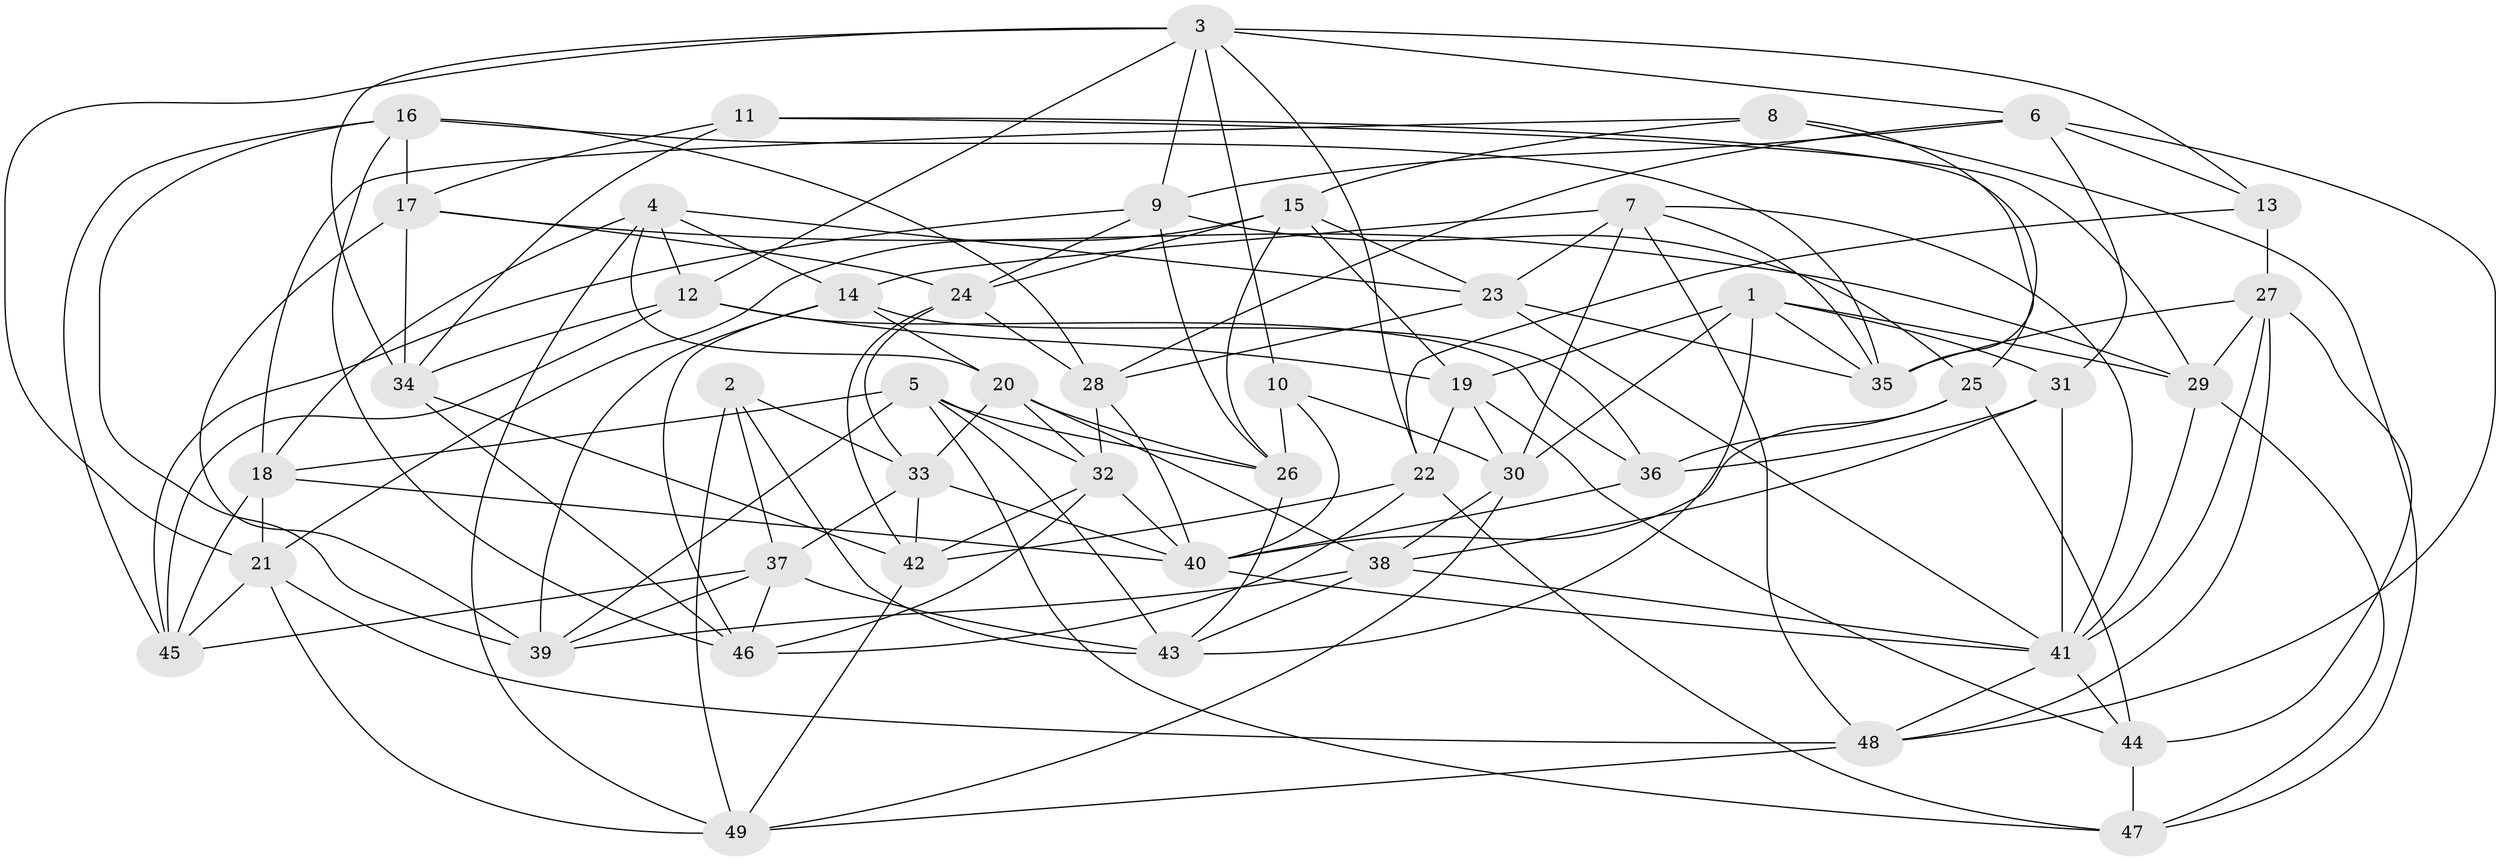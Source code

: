// original degree distribution, {4: 1.0}
// Generated by graph-tools (version 1.1) at 2025/27/03/09/25 03:27:01]
// undirected, 49 vertices, 143 edges
graph export_dot {
graph [start="1"]
  node [color=gray90,style=filled];
  1;
  2;
  3;
  4;
  5;
  6;
  7;
  8;
  9;
  10;
  11;
  12;
  13;
  14;
  15;
  16;
  17;
  18;
  19;
  20;
  21;
  22;
  23;
  24;
  25;
  26;
  27;
  28;
  29;
  30;
  31;
  32;
  33;
  34;
  35;
  36;
  37;
  38;
  39;
  40;
  41;
  42;
  43;
  44;
  45;
  46;
  47;
  48;
  49;
  1 -- 19 [weight=1.0];
  1 -- 29 [weight=1.0];
  1 -- 30 [weight=1.0];
  1 -- 31 [weight=1.0];
  1 -- 35 [weight=1.0];
  1 -- 43 [weight=1.0];
  2 -- 33 [weight=1.0];
  2 -- 37 [weight=1.0];
  2 -- 43 [weight=1.0];
  2 -- 49 [weight=1.0];
  3 -- 6 [weight=1.0];
  3 -- 9 [weight=1.0];
  3 -- 10 [weight=1.0];
  3 -- 12 [weight=1.0];
  3 -- 13 [weight=1.0];
  3 -- 21 [weight=1.0];
  3 -- 22 [weight=1.0];
  3 -- 34 [weight=1.0];
  4 -- 12 [weight=1.0];
  4 -- 14 [weight=1.0];
  4 -- 18 [weight=1.0];
  4 -- 20 [weight=1.0];
  4 -- 23 [weight=1.0];
  4 -- 49 [weight=1.0];
  5 -- 18 [weight=1.0];
  5 -- 26 [weight=1.0];
  5 -- 32 [weight=1.0];
  5 -- 39 [weight=1.0];
  5 -- 43 [weight=1.0];
  5 -- 47 [weight=1.0];
  6 -- 9 [weight=1.0];
  6 -- 13 [weight=1.0];
  6 -- 28 [weight=1.0];
  6 -- 31 [weight=1.0];
  6 -- 48 [weight=1.0];
  7 -- 14 [weight=1.0];
  7 -- 23 [weight=1.0];
  7 -- 30 [weight=1.0];
  7 -- 35 [weight=1.0];
  7 -- 41 [weight=1.0];
  7 -- 48 [weight=1.0];
  8 -- 15 [weight=1.0];
  8 -- 18 [weight=1.0];
  8 -- 35 [weight=1.0];
  8 -- 47 [weight=1.0];
  9 -- 24 [weight=1.0];
  9 -- 25 [weight=1.0];
  9 -- 26 [weight=1.0];
  9 -- 45 [weight=1.0];
  10 -- 26 [weight=1.0];
  10 -- 30 [weight=1.0];
  10 -- 40 [weight=1.0];
  11 -- 17 [weight=1.0];
  11 -- 25 [weight=1.0];
  11 -- 29 [weight=1.0];
  11 -- 34 [weight=1.0];
  12 -- 19 [weight=1.0];
  12 -- 34 [weight=1.0];
  12 -- 36 [weight=1.0];
  12 -- 45 [weight=1.0];
  13 -- 22 [weight=1.0];
  13 -- 27 [weight=1.0];
  14 -- 20 [weight=1.0];
  14 -- 36 [weight=1.0];
  14 -- 39 [weight=1.0];
  14 -- 46 [weight=1.0];
  15 -- 19 [weight=1.0];
  15 -- 21 [weight=1.0];
  15 -- 23 [weight=1.0];
  15 -- 24 [weight=1.0];
  15 -- 26 [weight=1.0];
  16 -- 17 [weight=1.0];
  16 -- 28 [weight=1.0];
  16 -- 35 [weight=1.0];
  16 -- 39 [weight=1.0];
  16 -- 45 [weight=1.0];
  16 -- 46 [weight=1.0];
  17 -- 24 [weight=1.0];
  17 -- 29 [weight=1.0];
  17 -- 34 [weight=1.0];
  17 -- 39 [weight=1.0];
  18 -- 21 [weight=1.0];
  18 -- 40 [weight=1.0];
  18 -- 45 [weight=1.0];
  19 -- 22 [weight=1.0];
  19 -- 30 [weight=1.0];
  19 -- 44 [weight=1.0];
  20 -- 26 [weight=1.0];
  20 -- 32 [weight=1.0];
  20 -- 33 [weight=1.0];
  20 -- 38 [weight=1.0];
  21 -- 45 [weight=1.0];
  21 -- 48 [weight=1.0];
  21 -- 49 [weight=1.0];
  22 -- 42 [weight=1.0];
  22 -- 46 [weight=1.0];
  22 -- 47 [weight=1.0];
  23 -- 28 [weight=1.0];
  23 -- 35 [weight=1.0];
  23 -- 41 [weight=1.0];
  24 -- 28 [weight=1.0];
  24 -- 33 [weight=1.0];
  24 -- 42 [weight=1.0];
  25 -- 36 [weight=2.0];
  25 -- 40 [weight=1.0];
  25 -- 44 [weight=1.0];
  26 -- 43 [weight=1.0];
  27 -- 29 [weight=1.0];
  27 -- 35 [weight=1.0];
  27 -- 41 [weight=1.0];
  27 -- 44 [weight=1.0];
  27 -- 48 [weight=1.0];
  28 -- 32 [weight=1.0];
  28 -- 40 [weight=1.0];
  29 -- 41 [weight=1.0];
  29 -- 47 [weight=1.0];
  30 -- 38 [weight=1.0];
  30 -- 49 [weight=1.0];
  31 -- 36 [weight=1.0];
  31 -- 38 [weight=1.0];
  31 -- 41 [weight=2.0];
  32 -- 40 [weight=1.0];
  32 -- 42 [weight=1.0];
  32 -- 46 [weight=1.0];
  33 -- 37 [weight=1.0];
  33 -- 40 [weight=1.0];
  33 -- 42 [weight=1.0];
  34 -- 42 [weight=1.0];
  34 -- 46 [weight=1.0];
  36 -- 40 [weight=1.0];
  37 -- 39 [weight=1.0];
  37 -- 43 [weight=1.0];
  37 -- 45 [weight=1.0];
  37 -- 46 [weight=1.0];
  38 -- 39 [weight=1.0];
  38 -- 41 [weight=1.0];
  38 -- 43 [weight=1.0];
  40 -- 41 [weight=1.0];
  41 -- 44 [weight=1.0];
  41 -- 48 [weight=1.0];
  42 -- 49 [weight=1.0];
  44 -- 47 [weight=2.0];
  48 -- 49 [weight=1.0];
}

